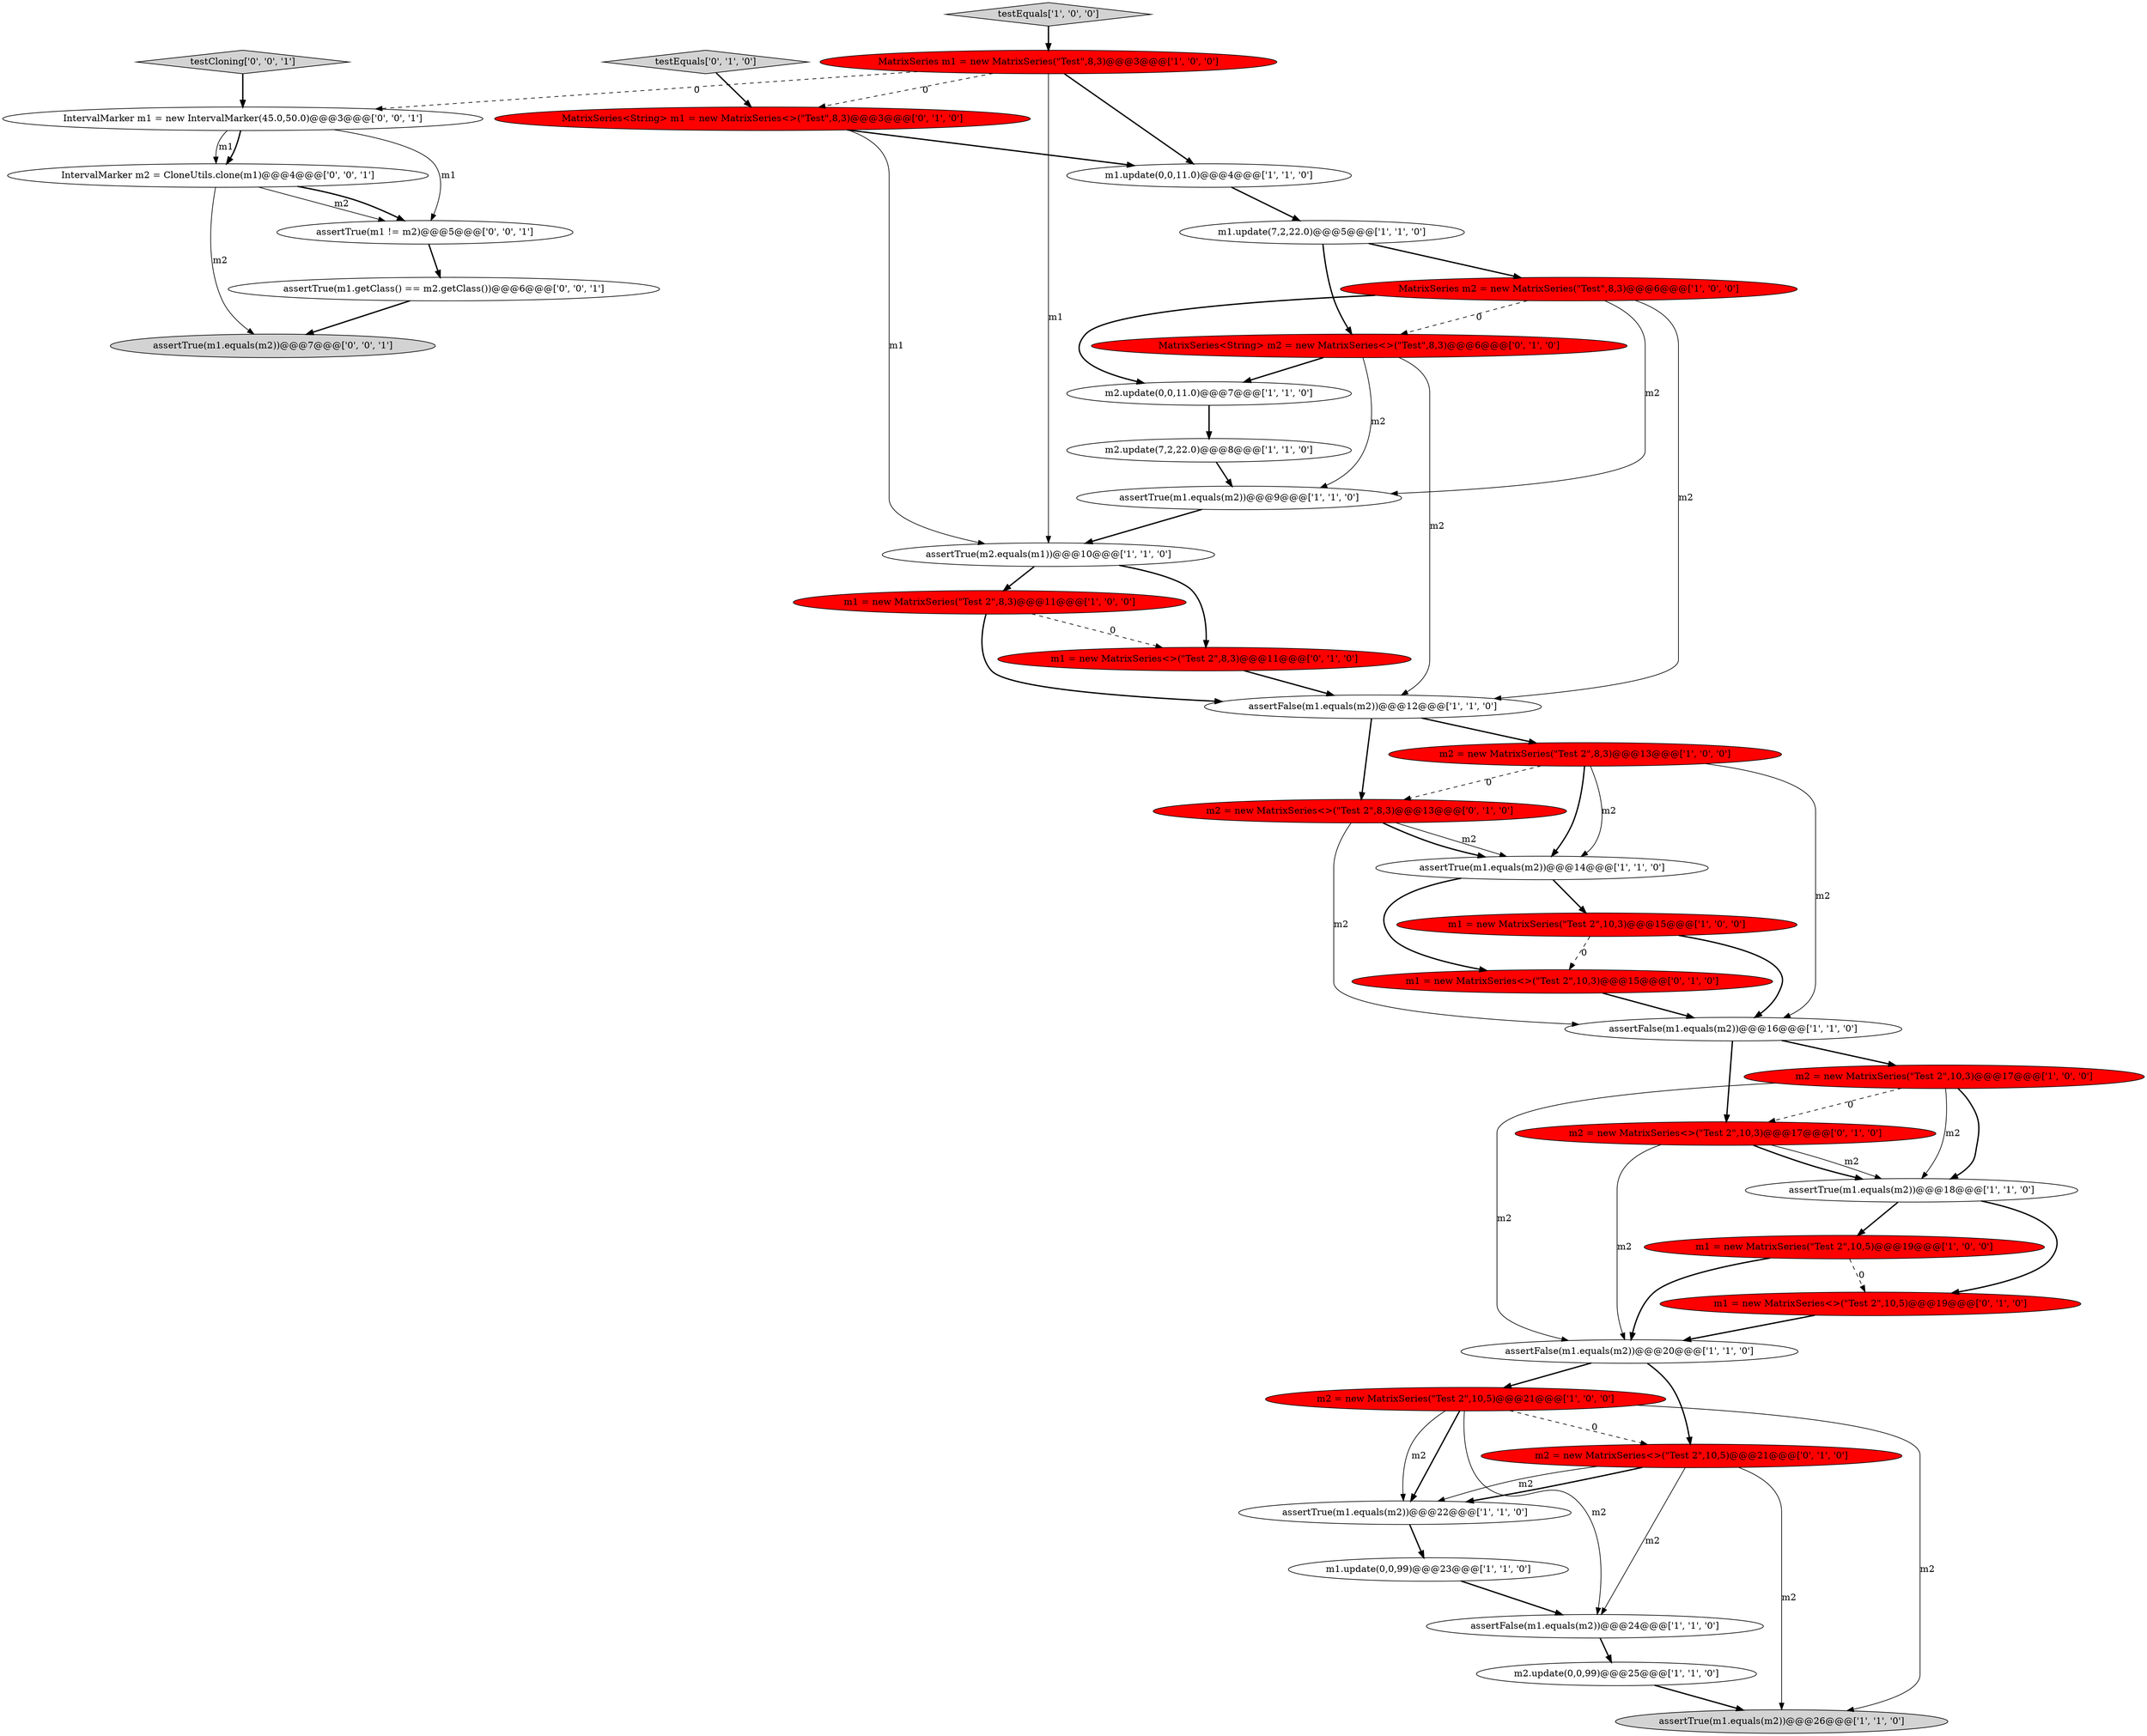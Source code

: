 digraph {
27 [style = filled, label = "MatrixSeries<String> m1 = new MatrixSeries<>(\"Test\",8,3)@@@3@@@['0', '1', '0']", fillcolor = red, shape = ellipse image = "AAA1AAABBB2BBB"];
25 [style = filled, label = "MatrixSeries<String> m2 = new MatrixSeries<>(\"Test\",8,3)@@@6@@@['0', '1', '0']", fillcolor = red, shape = ellipse image = "AAA1AAABBB2BBB"];
38 [style = filled, label = "assertTrue(m1.equals(m2))@@@7@@@['0', '0', '1']", fillcolor = lightgray, shape = ellipse image = "AAA0AAABBB3BBB"];
8 [style = filled, label = "m1 = new MatrixSeries(\"Test 2\",10,5)@@@19@@@['1', '0', '0']", fillcolor = red, shape = ellipse image = "AAA1AAABBB1BBB"];
37 [style = filled, label = "assertTrue(m1 != m2)@@@5@@@['0', '0', '1']", fillcolor = white, shape = ellipse image = "AAA0AAABBB3BBB"];
6 [style = filled, label = "assertTrue(m1.equals(m2))@@@22@@@['1', '1', '0']", fillcolor = white, shape = ellipse image = "AAA0AAABBB1BBB"];
19 [style = filled, label = "m1.update(0,0,11.0)@@@4@@@['1', '1', '0']", fillcolor = white, shape = ellipse image = "AAA0AAABBB1BBB"];
14 [style = filled, label = "assertFalse(m1.equals(m2))@@@24@@@['1', '1', '0']", fillcolor = white, shape = ellipse image = "AAA0AAABBB1BBB"];
28 [style = filled, label = "m2 = new MatrixSeries<>(\"Test 2\",8,3)@@@13@@@['0', '1', '0']", fillcolor = red, shape = ellipse image = "AAA1AAABBB2BBB"];
16 [style = filled, label = "m2 = new MatrixSeries(\"Test 2\",10,3)@@@17@@@['1', '0', '0']", fillcolor = red, shape = ellipse image = "AAA1AAABBB1BBB"];
32 [style = filled, label = "m2 = new MatrixSeries<>(\"Test 2\",10,5)@@@21@@@['0', '1', '0']", fillcolor = red, shape = ellipse image = "AAA1AAABBB2BBB"];
10 [style = filled, label = "assertTrue(m1.equals(m2))@@@26@@@['1', '1', '0']", fillcolor = lightgray, shape = ellipse image = "AAA0AAABBB1BBB"];
36 [style = filled, label = "IntervalMarker m2 = CloneUtils.clone(m1)@@@4@@@['0', '0', '1']", fillcolor = white, shape = ellipse image = "AAA0AAABBB3BBB"];
17 [style = filled, label = "assertTrue(m2.equals(m1))@@@10@@@['1', '1', '0']", fillcolor = white, shape = ellipse image = "AAA0AAABBB1BBB"];
9 [style = filled, label = "m1.update(0,0,99)@@@23@@@['1', '1', '0']", fillcolor = white, shape = ellipse image = "AAA0AAABBB1BBB"];
39 [style = filled, label = "testCloning['0', '0', '1']", fillcolor = lightgray, shape = diamond image = "AAA0AAABBB3BBB"];
13 [style = filled, label = "testEquals['1', '0', '0']", fillcolor = lightgray, shape = diamond image = "AAA0AAABBB1BBB"];
2 [style = filled, label = "assertTrue(m1.equals(m2))@@@14@@@['1', '1', '0']", fillcolor = white, shape = ellipse image = "AAA0AAABBB1BBB"];
15 [style = filled, label = "assertTrue(m1.equals(m2))@@@18@@@['1', '1', '0']", fillcolor = white, shape = ellipse image = "AAA0AAABBB1BBB"];
24 [style = filled, label = "m2 = new MatrixSeries(\"Test 2\",10,5)@@@21@@@['1', '0', '0']", fillcolor = red, shape = ellipse image = "AAA1AAABBB1BBB"];
34 [style = filled, label = "assertTrue(m1.getClass() == m2.getClass())@@@6@@@['0', '0', '1']", fillcolor = white, shape = ellipse image = "AAA0AAABBB3BBB"];
1 [style = filled, label = "m2.update(0,0,99)@@@25@@@['1', '1', '0']", fillcolor = white, shape = ellipse image = "AAA0AAABBB1BBB"];
3 [style = filled, label = "assertFalse(m1.equals(m2))@@@20@@@['1', '1', '0']", fillcolor = white, shape = ellipse image = "AAA0AAABBB1BBB"];
26 [style = filled, label = "m1 = new MatrixSeries<>(\"Test 2\",10,3)@@@15@@@['0', '1', '0']", fillcolor = red, shape = ellipse image = "AAA1AAABBB2BBB"];
22 [style = filled, label = "MatrixSeries m1 = new MatrixSeries(\"Test\",8,3)@@@3@@@['1', '0', '0']", fillcolor = red, shape = ellipse image = "AAA1AAABBB1BBB"];
23 [style = filled, label = "m2.update(7,2,22.0)@@@8@@@['1', '1', '0']", fillcolor = white, shape = ellipse image = "AAA0AAABBB1BBB"];
4 [style = filled, label = "m1 = new MatrixSeries(\"Test 2\",10,3)@@@15@@@['1', '0', '0']", fillcolor = red, shape = ellipse image = "AAA1AAABBB1BBB"];
35 [style = filled, label = "IntervalMarker m1 = new IntervalMarker(45.0,50.0)@@@3@@@['0', '0', '1']", fillcolor = white, shape = ellipse image = "AAA0AAABBB3BBB"];
18 [style = filled, label = "assertTrue(m1.equals(m2))@@@9@@@['1', '1', '0']", fillcolor = white, shape = ellipse image = "AAA0AAABBB1BBB"];
20 [style = filled, label = "m2 = new MatrixSeries(\"Test 2\",8,3)@@@13@@@['1', '0', '0']", fillcolor = red, shape = ellipse image = "AAA1AAABBB1BBB"];
30 [style = filled, label = "m2 = new MatrixSeries<>(\"Test 2\",10,3)@@@17@@@['0', '1', '0']", fillcolor = red, shape = ellipse image = "AAA1AAABBB2BBB"];
0 [style = filled, label = "m1.update(7,2,22.0)@@@5@@@['1', '1', '0']", fillcolor = white, shape = ellipse image = "AAA0AAABBB1BBB"];
21 [style = filled, label = "assertFalse(m1.equals(m2))@@@16@@@['1', '1', '0']", fillcolor = white, shape = ellipse image = "AAA0AAABBB1BBB"];
31 [style = filled, label = "m1 = new MatrixSeries<>(\"Test 2\",8,3)@@@11@@@['0', '1', '0']", fillcolor = red, shape = ellipse image = "AAA1AAABBB2BBB"];
33 [style = filled, label = "testEquals['0', '1', '0']", fillcolor = lightgray, shape = diamond image = "AAA0AAABBB2BBB"];
11 [style = filled, label = "m2.update(0,0,11.0)@@@7@@@['1', '1', '0']", fillcolor = white, shape = ellipse image = "AAA0AAABBB1BBB"];
29 [style = filled, label = "m1 = new MatrixSeries<>(\"Test 2\",10,5)@@@19@@@['0', '1', '0']", fillcolor = red, shape = ellipse image = "AAA1AAABBB2BBB"];
7 [style = filled, label = "MatrixSeries m2 = new MatrixSeries(\"Test\",8,3)@@@6@@@['1', '0', '0']", fillcolor = red, shape = ellipse image = "AAA1AAABBB1BBB"];
5 [style = filled, label = "assertFalse(m1.equals(m2))@@@12@@@['1', '1', '0']", fillcolor = white, shape = ellipse image = "AAA0AAABBB1BBB"];
12 [style = filled, label = "m1 = new MatrixSeries(\"Test 2\",8,3)@@@11@@@['1', '0', '0']", fillcolor = red, shape = ellipse image = "AAA1AAABBB1BBB"];
16->15 [style = bold, label=""];
32->14 [style = solid, label="m2"];
2->26 [style = bold, label=""];
7->11 [style = bold, label=""];
15->29 [style = bold, label=""];
12->5 [style = bold, label=""];
32->10 [style = solid, label="m2"];
22->19 [style = bold, label=""];
5->20 [style = bold, label=""];
3->24 [style = bold, label=""];
35->37 [style = solid, label="m1"];
25->5 [style = solid, label="m2"];
36->37 [style = solid, label="m2"];
17->31 [style = bold, label=""];
31->5 [style = bold, label=""];
29->3 [style = bold, label=""];
8->3 [style = bold, label=""];
20->28 [style = dashed, label="0"];
4->21 [style = bold, label=""];
18->17 [style = bold, label=""];
7->18 [style = solid, label="m2"];
12->31 [style = dashed, label="0"];
20->2 [style = solid, label="m2"];
28->2 [style = solid, label="m2"];
22->27 [style = dashed, label="0"];
4->26 [style = dashed, label="0"];
21->30 [style = bold, label=""];
5->28 [style = bold, label=""];
2->4 [style = bold, label=""];
33->27 [style = bold, label=""];
32->6 [style = bold, label=""];
14->1 [style = bold, label=""];
19->0 [style = bold, label=""];
0->7 [style = bold, label=""];
20->2 [style = bold, label=""];
26->21 [style = bold, label=""];
24->32 [style = dashed, label="0"];
28->2 [style = bold, label=""];
24->10 [style = solid, label="m2"];
16->15 [style = solid, label="m2"];
17->12 [style = bold, label=""];
25->18 [style = solid, label="m2"];
16->30 [style = dashed, label="0"];
20->21 [style = solid, label="m2"];
35->36 [style = solid, label="m1"];
0->25 [style = bold, label=""];
25->11 [style = bold, label=""];
22->17 [style = solid, label="m1"];
30->3 [style = solid, label="m2"];
37->34 [style = bold, label=""];
39->35 [style = bold, label=""];
36->38 [style = solid, label="m2"];
9->14 [style = bold, label=""];
7->25 [style = dashed, label="0"];
21->16 [style = bold, label=""];
16->3 [style = solid, label="m2"];
7->5 [style = solid, label="m2"];
32->6 [style = solid, label="m2"];
27->19 [style = bold, label=""];
13->22 [style = bold, label=""];
36->37 [style = bold, label=""];
34->38 [style = bold, label=""];
35->36 [style = bold, label=""];
6->9 [style = bold, label=""];
24->14 [style = solid, label="m2"];
3->32 [style = bold, label=""];
24->6 [style = bold, label=""];
1->10 [style = bold, label=""];
11->23 [style = bold, label=""];
24->6 [style = solid, label="m2"];
23->18 [style = bold, label=""];
15->8 [style = bold, label=""];
27->17 [style = solid, label="m1"];
30->15 [style = solid, label="m2"];
8->29 [style = dashed, label="0"];
30->15 [style = bold, label=""];
28->21 [style = solid, label="m2"];
22->35 [style = dashed, label="0"];
}
